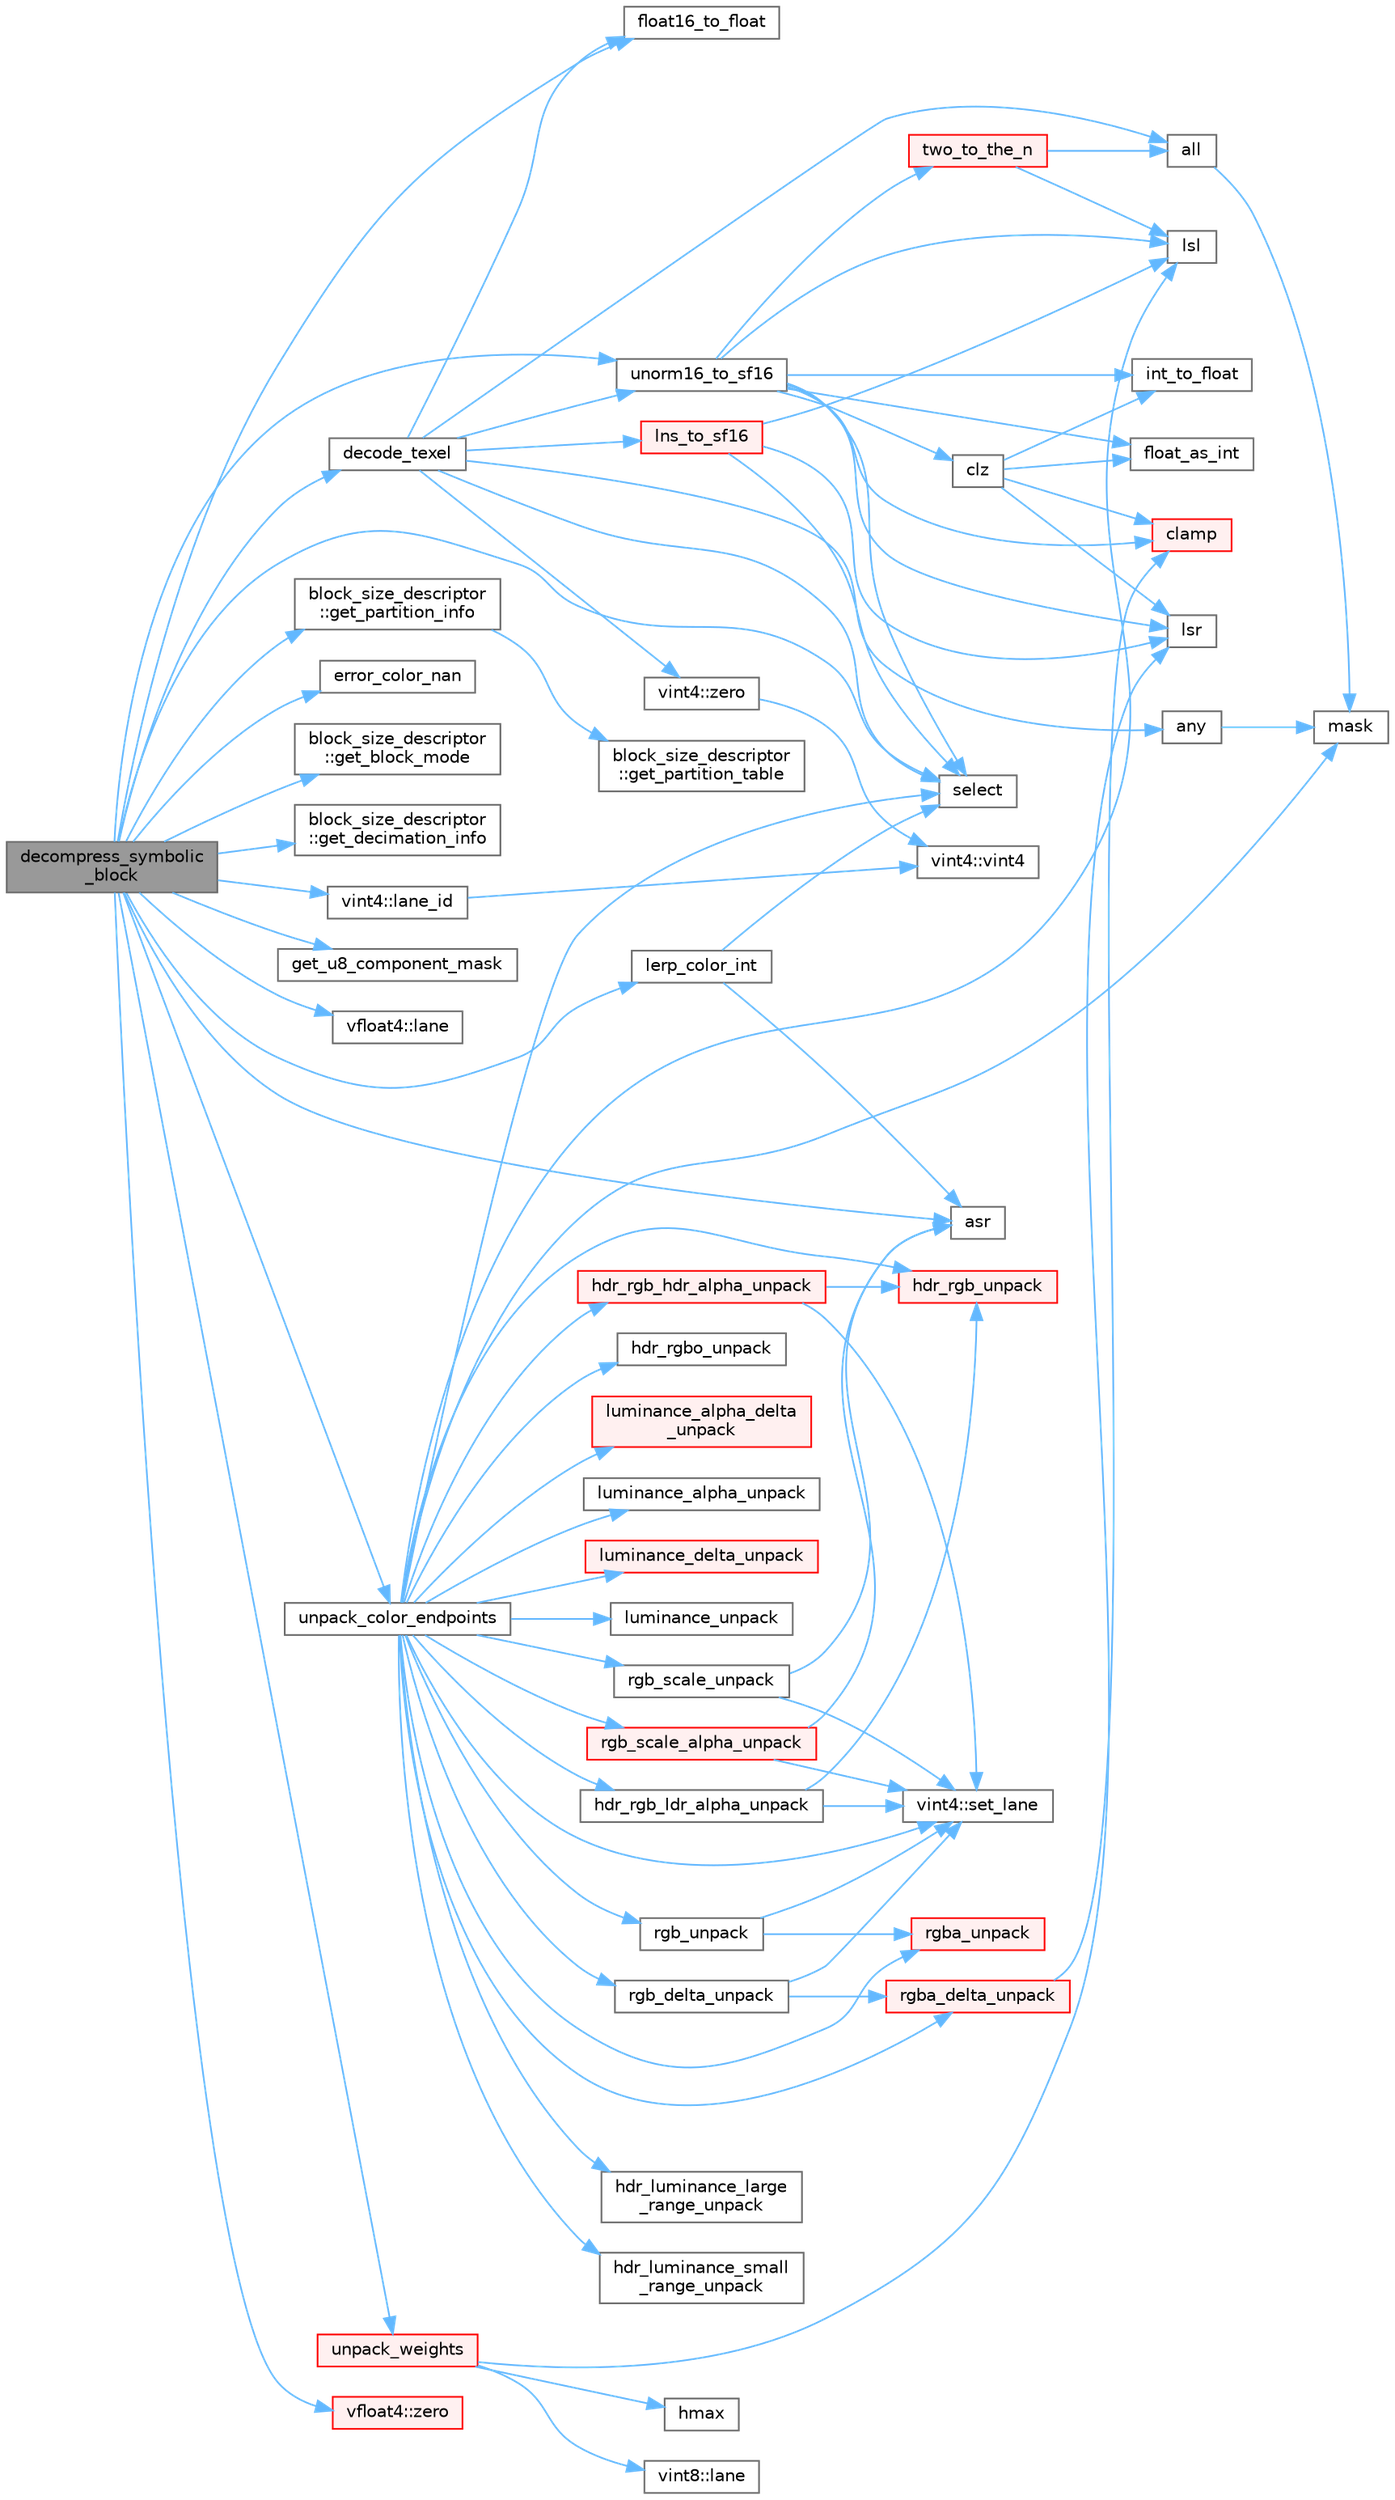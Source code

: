 digraph "decompress_symbolic_block"
{
 // LATEX_PDF_SIZE
  bgcolor="transparent";
  edge [fontname=Helvetica,fontsize=10,labelfontname=Helvetica,labelfontsize=10];
  node [fontname=Helvetica,fontsize=10,shape=box,height=0.2,width=0.4];
  rankdir="LR";
  Node1 [id="Node000001",label="decompress_symbolic\l_block",height=0.2,width=0.4,color="gray40", fillcolor="grey60", style="filled", fontcolor="black",tooltip="Decompress a symbolic block in to an image block."];
  Node1 -> Node2 [id="edge84_Node000001_Node000002",color="steelblue1",style="solid",tooltip=" "];
  Node2 [id="Node000002",label="asr",height=0.2,width=0.4,color="grey40", fillcolor="white", style="filled",URL="$astcenc__vecmathlib__avx2__8_8h.html#aff39374b256d568d084ba4fd2fed7819",tooltip="Arithmetic shift right."];
  Node1 -> Node3 [id="edge85_Node000001_Node000003",color="steelblue1",style="solid",tooltip=" "];
  Node3 [id="Node000003",label="decode_texel",height=0.2,width=0.4,color="grey40", fillcolor="white", style="filled",URL="$astcenc__decompress__symbolic_8cpp.html#a9389a206914c0bbd0cb8a5d065dc56fe",tooltip="Convert integer color value into a float value for the decoder."];
  Node3 -> Node4 [id="edge86_Node000003_Node000004",color="steelblue1",style="solid",tooltip=" "];
  Node4 [id="Node000004",label="all",height=0.2,width=0.4,color="grey40", fillcolor="white", style="filled",URL="$astcenc__vecmathlib__avx2__8_8h.html#ad93dff3341cbbeed568d4bd6dc4ef87c",tooltip="True if all lanes are enabled, false otherwise."];
  Node4 -> Node5 [id="edge87_Node000004_Node000005",color="steelblue1",style="solid",tooltip=" "];
  Node5 [id="Node000005",label="mask",height=0.2,width=0.4,color="grey40", fillcolor="white", style="filled",URL="$astcenc__vecmathlib__avx2__8_8h.html#ad922a3ed6098767968916265154b6f82",tooltip="Return a 8-bit mask code indicating mask status."];
  Node3 -> Node6 [id="edge88_Node000003_Node000006",color="steelblue1",style="solid",tooltip=" "];
  Node6 [id="Node000006",label="any",height=0.2,width=0.4,color="grey40", fillcolor="white", style="filled",URL="$astcenc__vecmathlib__avx2__8_8h.html#a1fcb81537a701f246e75fa622c2dd8ee",tooltip="True if any lanes are enabled, false otherwise."];
  Node6 -> Node5 [id="edge89_Node000006_Node000005",color="steelblue1",style="solid",tooltip=" "];
  Node3 -> Node7 [id="edge90_Node000003_Node000007",color="steelblue1",style="solid",tooltip=" "];
  Node7 [id="Node000007",label="float16_to_float",height=0.2,width=0.4,color="grey40", fillcolor="white", style="filled",URL="$astcenc__vecmathlib__neon__4_8h.html#afd7aa2069bdf377067c3abaca1256432",tooltip="Return a float value for a float16 vector."];
  Node3 -> Node8 [id="edge91_Node000003_Node000008",color="steelblue1",style="solid",tooltip=" "];
  Node8 [id="Node000008",label="lns_to_sf16",height=0.2,width=0.4,color="red", fillcolor="#FFF0F0", style="filled",URL="$astcenc__vecmathlib_8h.html#aa1ab2044e5354115ee71324e30fba1ed",tooltip="Convert 16-bit LNS to float16."];
  Node8 -> Node9 [id="edge92_Node000008_Node000009",color="steelblue1",style="solid",tooltip=" "];
  Node9 [id="Node000009",label="lsl",height=0.2,width=0.4,color="grey40", fillcolor="white", style="filled",URL="$astcenc__vecmathlib__avx2__8_8h.html#a86240f0fb5745ded88afe10d524c960f",tooltip="Logical shift left."];
  Node8 -> Node10 [id="edge93_Node000008_Node000010",color="steelblue1",style="solid",tooltip=" "];
  Node10 [id="Node000010",label="lsr",height=0.2,width=0.4,color="grey40", fillcolor="white", style="filled",URL="$astcenc__vecmathlib__avx2__8_8h.html#a0a3a7d755cec1c73d0ce9c50b33bc207",tooltip="Logical shift right."];
  Node8 -> Node12 [id="edge94_Node000008_Node000012",color="steelblue1",style="solid",tooltip=" "];
  Node12 [id="Node000012",label="select",height=0.2,width=0.4,color="grey40", fillcolor="white", style="filled",URL="$astcenc__vecmathlib__avx2__8_8h.html#a844ab5b69b84569f033be33bf5fb9fbc",tooltip="Return lanes from b if cond is set, else a."];
  Node3 -> Node12 [id="edge95_Node000003_Node000012",color="steelblue1",style="solid",tooltip=" "];
  Node3 -> Node13 [id="edge96_Node000003_Node000013",color="steelblue1",style="solid",tooltip=" "];
  Node13 [id="Node000013",label="unorm16_to_sf16",height=0.2,width=0.4,color="grey40", fillcolor="white", style="filled",URL="$astcenc__vecmathlib_8h.html#a478b1f2bc7a3589bfbe32b398583c502",tooltip="Convert unorm16 [0, 65535] to float16 in range [0, 1]."];
  Node13 -> Node14 [id="edge97_Node000013_Node000014",color="steelblue1",style="solid",tooltip=" "];
  Node14 [id="Node000014",label="clamp",height=0.2,width=0.4,color="red", fillcolor="#FFF0F0", style="filled",URL="$astcenc__vecmathlib__avx2__8_8h.html#ae91c0bb0ebd82ed2a7fa7aa915f6e76e",tooltip="Return the clamped value between min and max."];
  Node13 -> Node16 [id="edge98_Node000013_Node000016",color="steelblue1",style="solid",tooltip=" "];
  Node16 [id="Node000016",label="clz",height=0.2,width=0.4,color="grey40", fillcolor="white", style="filled",URL="$astcenc__vecmathlib_8h.html#ac4a249bd7ee357fb775d7f8ad8e22d91",tooltip="Count the leading zeros for each lane in a."];
  Node16 -> Node14 [id="edge99_Node000016_Node000014",color="steelblue1",style="solid",tooltip=" "];
  Node16 -> Node17 [id="edge100_Node000016_Node000017",color="steelblue1",style="solid",tooltip=" "];
  Node17 [id="Node000017",label="float_as_int",height=0.2,width=0.4,color="grey40", fillcolor="white", style="filled",URL="$astcenc__vecmathlib__avx2__8_8h.html#a5c2db475754d8da42d9b685a45c48ab8",tooltip="Return a float value as an integer bit pattern (i.e. no conversion)."];
  Node16 -> Node18 [id="edge101_Node000016_Node000018",color="steelblue1",style="solid",tooltip=" "];
  Node18 [id="Node000018",label="int_to_float",height=0.2,width=0.4,color="grey40", fillcolor="white", style="filled",URL="$astcenc__vecmathlib__avx2__8_8h.html#a3a2ce0fb403294db7fe126a6b3e87ab7",tooltip="Return a float value for an integer vector."];
  Node16 -> Node10 [id="edge102_Node000016_Node000010",color="steelblue1",style="solid",tooltip=" "];
  Node13 -> Node17 [id="edge103_Node000013_Node000017",color="steelblue1",style="solid",tooltip=" "];
  Node13 -> Node18 [id="edge104_Node000013_Node000018",color="steelblue1",style="solid",tooltip=" "];
  Node13 -> Node9 [id="edge105_Node000013_Node000009",color="steelblue1",style="solid",tooltip=" "];
  Node13 -> Node10 [id="edge106_Node000013_Node000010",color="steelblue1",style="solid",tooltip=" "];
  Node13 -> Node12 [id="edge107_Node000013_Node000012",color="steelblue1",style="solid",tooltip=" "];
  Node13 -> Node19 [id="edge108_Node000013_Node000019",color="steelblue1",style="solid",tooltip=" "];
  Node19 [id="Node000019",label="two_to_the_n",height=0.2,width=0.4,color="red", fillcolor="#FFF0F0", style="filled",URL="$astcenc__vecmathlib_8h.html#a0f5f1db8eeb374db2ffdaca1d0027aa0",tooltip="Return lanewise 2^a for each lane in a."];
  Node19 -> Node4 [id="edge109_Node000019_Node000004",color="steelblue1",style="solid",tooltip=" "];
  Node19 -> Node9 [id="edge110_Node000019_Node000009",color="steelblue1",style="solid",tooltip=" "];
  Node3 -> Node22 [id="edge111_Node000003_Node000022",color="steelblue1",style="solid",tooltip=" "];
  Node22 [id="Node000022",label="vint4::zero",height=0.2,width=0.4,color="grey40", fillcolor="white", style="filled",URL="$structvint4.html#a9dfa1c40a3c4dbc0858567dc629a80b8",tooltip="Factory that returns a vector of zeros."];
  Node22 -> Node23 [id="edge112_Node000022_Node000023",color="steelblue1",style="solid",tooltip=" "];
  Node23 [id="Node000023",label="vint4::vint4",height=0.2,width=0.4,color="grey40", fillcolor="white", style="filled",URL="$structvint4.html#a3315184e8bb4f0cf1ca8dcff1f57cdae",tooltip="Construct from zero-initialized value."];
  Node1 -> Node24 [id="edge113_Node000001_Node000024",color="steelblue1",style="solid",tooltip=" "];
  Node24 [id="Node000024",label="error_color_nan",height=0.2,width=0.4,color="grey40", fillcolor="white", style="filled",URL="$astcenc__decompress__symbolic_8cpp.html#ae3bd8201885791610ec22338320c146a",tooltip="Return an FP32 NaN value for use in error colors."];
  Node1 -> Node7 [id="edge114_Node000001_Node000007",color="steelblue1",style="solid",tooltip=" "];
  Node1 -> Node25 [id="edge115_Node000001_Node000025",color="steelblue1",style="solid",tooltip=" "];
  Node25 [id="Node000025",label="block_size_descriptor\l::get_block_mode",height=0.2,width=0.4,color="grey40", fillcolor="white", style="filled",URL="$structblock__size__descriptor.html#a13608eb55e48c96b6243f4830278ebf3",tooltip="Get the block mode structure for index block_mode."];
  Node1 -> Node26 [id="edge116_Node000001_Node000026",color="steelblue1",style="solid",tooltip=" "];
  Node26 [id="Node000026",label="block_size_descriptor\l::get_decimation_info",height=0.2,width=0.4,color="grey40", fillcolor="white", style="filled",URL="$structblock__size__descriptor.html#a688445f2f90b13188372d812baf8e02d",tooltip="Get the decimation info structure for index decimation_mode."];
  Node1 -> Node27 [id="edge117_Node000001_Node000027",color="steelblue1",style="solid",tooltip=" "];
  Node27 [id="Node000027",label="block_size_descriptor\l::get_partition_info",height=0.2,width=0.4,color="grey40", fillcolor="white", style="filled",URL="$structblock__size__descriptor.html#aa9dfc7b23c8b5e6c71e956e2e39fff74",tooltip="Get the partition info structure for a given partition count and seed."];
  Node27 -> Node28 [id="edge118_Node000027_Node000028",color="steelblue1",style="solid",tooltip=" "];
  Node28 [id="Node000028",label="block_size_descriptor\l::get_partition_table",height=0.2,width=0.4,color="grey40", fillcolor="white", style="filled",URL="$structblock__size__descriptor.html#a6d0c429d925ab011c22ab28b5807c368",tooltip="Get the partition info table for a given partition count."];
  Node1 -> Node29 [id="edge119_Node000001_Node000029",color="steelblue1",style="solid",tooltip=" "];
  Node29 [id="Node000029",label="get_u8_component_mask",height=0.2,width=0.4,color="grey40", fillcolor="white", style="filled",URL="$astcenc__internal_8h.html#ae5b8f23d2bc3cab55806e21c091b1381",tooltip="Get a vector mask indicating lanes decompressing into a UNORM8 value."];
  Node1 -> Node30 [id="edge120_Node000001_Node000030",color="steelblue1",style="solid",tooltip=" "];
  Node30 [id="Node000030",label="vfloat4::lane",height=0.2,width=0.4,color="grey40", fillcolor="white", style="filled",URL="$structvfloat4.html#a04462a7815432c6bc3ce1b5e5d11e4fc",tooltip="Get the scalar value of a single lane."];
  Node1 -> Node31 [id="edge121_Node000001_Node000031",color="steelblue1",style="solid",tooltip=" "];
  Node31 [id="Node000031",label="vint4::lane_id",height=0.2,width=0.4,color="grey40", fillcolor="white", style="filled",URL="$structvint4.html#a21e3d111e37da1aaaeb5ba21a831c863",tooltip="Factory that returns a vector containing the lane IDs."];
  Node31 -> Node23 [id="edge122_Node000031_Node000023",color="steelblue1",style="solid",tooltip=" "];
  Node1 -> Node32 [id="edge123_Node000001_Node000032",color="steelblue1",style="solid",tooltip=" "];
  Node32 [id="Node000032",label="lerp_color_int",height=0.2,width=0.4,color="grey40", fillcolor="white", style="filled",URL="$astcenc__decompress__symbolic_8cpp.html#ae5360e637f5ba7f34bc952c0112f4e8e",tooltip="Functions to decompress a symbolic block."];
  Node32 -> Node2 [id="edge124_Node000032_Node000002",color="steelblue1",style="solid",tooltip=" "];
  Node32 -> Node12 [id="edge125_Node000032_Node000012",color="steelblue1",style="solid",tooltip=" "];
  Node1 -> Node12 [id="edge126_Node000001_Node000012",color="steelblue1",style="solid",tooltip=" "];
  Node1 -> Node13 [id="edge127_Node000001_Node000013",color="steelblue1",style="solid",tooltip=" "];
  Node1 -> Node33 [id="edge128_Node000001_Node000033",color="steelblue1",style="solid",tooltip=" "];
  Node33 [id="Node000033",label="unpack_color_endpoints",height=0.2,width=0.4,color="grey40", fillcolor="white", style="filled",URL="$astcenc__color__unquantize_8cpp.html#ab9b659180fb522b05391892336dbc095",tooltip="Unpack a single pair of encoded endpoints."];
  Node33 -> Node34 [id="edge129_Node000033_Node000034",color="steelblue1",style="solid",tooltip=" "];
  Node34 [id="Node000034",label="hdr_luminance_large\l_range_unpack",height=0.2,width=0.4,color="grey40", fillcolor="white", style="filled",URL="$astcenc__color__unquantize_8cpp.html#aa2c0643330441f9232c720d4acd01552",tooltip="Unpack an HDR L (large range) direct encoding."];
  Node33 -> Node35 [id="edge130_Node000033_Node000035",color="steelblue1",style="solid",tooltip=" "];
  Node35 [id="Node000035",label="hdr_luminance_small\l_range_unpack",height=0.2,width=0.4,color="grey40", fillcolor="white", style="filled",URL="$astcenc__color__unquantize_8cpp.html#ac9b70bb1bd214dee745ded9bcb04742e",tooltip="Unpack an HDR L (small range) direct encoding."];
  Node33 -> Node36 [id="edge131_Node000033_Node000036",color="steelblue1",style="solid",tooltip=" "];
  Node36 [id="Node000036",label="hdr_rgb_hdr_alpha_unpack",height=0.2,width=0.4,color="red", fillcolor="#FFF0F0", style="filled",URL="$astcenc__color__unquantize_8cpp.html#aded0cdfa2613a96d69299785784bfa7e",tooltip="Unpack an HDR RGBA direct encoding."];
  Node36 -> Node38 [id="edge132_Node000036_Node000038",color="steelblue1",style="solid",tooltip=" "];
  Node38 [id="Node000038",label="hdr_rgb_unpack",height=0.2,width=0.4,color="red", fillcolor="#FFF0F0", style="filled",URL="$astcenc__color__unquantize_8cpp.html#ade2461b695d17d056a56c091736a9cc9",tooltip="Unpack an HDR RGB direct encoding."];
  Node36 -> Node40 [id="edge133_Node000036_Node000040",color="steelblue1",style="solid",tooltip=" "];
  Node40 [id="Node000040",label="vint4::set_lane",height=0.2,width=0.4,color="grey40", fillcolor="white", style="filled",URL="$structvint4.html#a1e438bb142ad09e372b0834acd0c0b68",tooltip="Set the scalar value of a single lane."];
  Node33 -> Node41 [id="edge134_Node000033_Node000041",color="steelblue1",style="solid",tooltip=" "];
  Node41 [id="Node000041",label="hdr_rgb_ldr_alpha_unpack",height=0.2,width=0.4,color="grey40", fillcolor="white", style="filled",URL="$astcenc__color__unquantize_8cpp.html#aa7a2e2f7b578cb97b5ade543c8db2614",tooltip="Unpack an HDR RGB + LDR A direct encoding."];
  Node41 -> Node38 [id="edge135_Node000041_Node000038",color="steelblue1",style="solid",tooltip=" "];
  Node41 -> Node40 [id="edge136_Node000041_Node000040",color="steelblue1",style="solid",tooltip=" "];
  Node33 -> Node38 [id="edge137_Node000033_Node000038",color="steelblue1",style="solid",tooltip=" "];
  Node33 -> Node42 [id="edge138_Node000033_Node000042",color="steelblue1",style="solid",tooltip=" "];
  Node42 [id="Node000042",label="hdr_rgbo_unpack",height=0.2,width=0.4,color="grey40", fillcolor="white", style="filled",URL="$astcenc__color__unquantize_8cpp.html#ab52d36b55d82a9b3a149429ed6d5332c",tooltip="Unpack an HDR RGB + offset encoding."];
  Node33 -> Node9 [id="edge139_Node000033_Node000009",color="steelblue1",style="solid",tooltip=" "];
  Node33 -> Node43 [id="edge140_Node000033_Node000043",color="steelblue1",style="solid",tooltip=" "];
  Node43 [id="Node000043",label="luminance_alpha_delta\l_unpack",height=0.2,width=0.4,color="red", fillcolor="#FFF0F0", style="filled",URL="$astcenc__color__unquantize_8cpp.html#a3b8032ce212a167d91be041c0226cb3a",tooltip="Unpack an LDR LA color that uses delta encoding."];
  Node33 -> Node44 [id="edge141_Node000033_Node000044",color="steelblue1",style="solid",tooltip=" "];
  Node44 [id="Node000044",label="luminance_alpha_unpack",height=0.2,width=0.4,color="grey40", fillcolor="white", style="filled",URL="$astcenc__color__unquantize_8cpp.html#a7de49dc5d2c25680d4beeaf389c7ee05",tooltip="Unpack an LDR LA color that uses direct encoding."];
  Node33 -> Node45 [id="edge142_Node000033_Node000045",color="steelblue1",style="solid",tooltip=" "];
  Node45 [id="Node000045",label="luminance_delta_unpack",height=0.2,width=0.4,color="red", fillcolor="#FFF0F0", style="filled",URL="$astcenc__color__unquantize_8cpp.html#aef3d7e05db47fe6589797a1abde0ece1",tooltip="Unpack an LDR L color that uses delta encoding."];
  Node33 -> Node47 [id="edge143_Node000033_Node000047",color="steelblue1",style="solid",tooltip=" "];
  Node47 [id="Node000047",label="luminance_unpack",height=0.2,width=0.4,color="grey40", fillcolor="white", style="filled",URL="$astcenc__color__unquantize_8cpp.html#a4b46bc42a37e5286f564c7bcdf1d26a7",tooltip="Unpack an LDR L color that uses direct encoding."];
  Node33 -> Node5 [id="edge144_Node000033_Node000005",color="steelblue1",style="solid",tooltip=" "];
  Node33 -> Node48 [id="edge145_Node000033_Node000048",color="steelblue1",style="solid",tooltip=" "];
  Node48 [id="Node000048",label="rgb_delta_unpack",height=0.2,width=0.4,color="grey40", fillcolor="white", style="filled",URL="$astcenc__color__unquantize_8cpp.html#a09b179400bc4fa4d90e9b093380e5541",tooltip="Unpack an LDR RGB color that uses delta encoding."];
  Node48 -> Node49 [id="edge146_Node000048_Node000049",color="steelblue1",style="solid",tooltip=" "];
  Node49 [id="Node000049",label="rgba_delta_unpack",height=0.2,width=0.4,color="red", fillcolor="#FFF0F0", style="filled",URL="$astcenc__color__unquantize_8cpp.html#abb9e5b31fe822e7e3ab0757f1989a321",tooltip="Unpack an LDR RGBA color that uses delta encoding."];
  Node49 -> Node14 [id="edge147_Node000049_Node000014",color="steelblue1",style="solid",tooltip=" "];
  Node48 -> Node40 [id="edge148_Node000048_Node000040",color="steelblue1",style="solid",tooltip=" "];
  Node33 -> Node54 [id="edge149_Node000033_Node000054",color="steelblue1",style="solid",tooltip=" "];
  Node54 [id="Node000054",label="rgb_scale_alpha_unpack",height=0.2,width=0.4,color="red", fillcolor="#FFF0F0", style="filled",URL="$astcenc__color__unquantize_8cpp.html#aab96eda6a634d4d49db5d672ec7b4521",tooltip="Unpack an LDR RGBA color that uses scaled encoding."];
  Node54 -> Node2 [id="edge150_Node000054_Node000002",color="steelblue1",style="solid",tooltip=" "];
  Node54 -> Node40 [id="edge151_Node000054_Node000040",color="steelblue1",style="solid",tooltip=" "];
  Node33 -> Node55 [id="edge152_Node000033_Node000055",color="steelblue1",style="solid",tooltip=" "];
  Node55 [id="Node000055",label="rgb_scale_unpack",height=0.2,width=0.4,color="grey40", fillcolor="white", style="filled",URL="$astcenc__color__unquantize_8cpp.html#af892d5217804e7cd7087fb7791c86c53",tooltip="Unpack an LDR RGB color that uses scaled encoding."];
  Node55 -> Node2 [id="edge153_Node000055_Node000002",color="steelblue1",style="solid",tooltip=" "];
  Node55 -> Node40 [id="edge154_Node000055_Node000040",color="steelblue1",style="solid",tooltip=" "];
  Node33 -> Node56 [id="edge155_Node000033_Node000056",color="steelblue1",style="solid",tooltip=" "];
  Node56 [id="Node000056",label="rgb_unpack",height=0.2,width=0.4,color="grey40", fillcolor="white", style="filled",URL="$astcenc__color__unquantize_8cpp.html#ae84a3a83b3f1dbe4288ee4054ded6419",tooltip="Unpack an LDR RGB color that uses direct encoding."];
  Node56 -> Node57 [id="edge156_Node000056_Node000057",color="steelblue1",style="solid",tooltip=" "];
  Node57 [id="Node000057",label="rgba_unpack",height=0.2,width=0.4,color="red", fillcolor="#FFF0F0", style="filled",URL="$astcenc__color__unquantize_8cpp.html#aa8f902332b94b93405c7496b1b3838ba",tooltip="Unpack an LDR RGBA color that uses direct encoding."];
  Node56 -> Node40 [id="edge157_Node000056_Node000040",color="steelblue1",style="solid",tooltip=" "];
  Node33 -> Node49 [id="edge158_Node000033_Node000049",color="steelblue1",style="solid",tooltip=" "];
  Node33 -> Node57 [id="edge159_Node000033_Node000057",color="steelblue1",style="solid",tooltip=" "];
  Node33 -> Node12 [id="edge160_Node000033_Node000012",color="steelblue1",style="solid",tooltip=" "];
  Node33 -> Node40 [id="edge161_Node000033_Node000040",color="steelblue1",style="solid",tooltip=" "];
  Node1 -> Node58 [id="edge162_Node000001_Node000058",color="steelblue1",style="solid",tooltip=" "];
  Node58 [id="Node000058",label="unpack_weights",height=0.2,width=0.4,color="red", fillcolor="#FFF0F0", style="filled",URL="$astcenc__decompress__symbolic_8cpp.html#aec197676ba4b10bf63a6523a775530d8",tooltip="Unpack a set of quantized and decimated weights."];
  Node58 -> Node59 [id="edge163_Node000058_Node000059",color="steelblue1",style="solid",tooltip=" "];
  Node59 [id="Node000059",label="hmax",height=0.2,width=0.4,color="grey40", fillcolor="white", style="filled",URL="$astcenc__vecmathlib__avx2__8_8h.html#a516a2f0d872381b8c7c047845a90c9a3",tooltip="Return the horizontal maximum of a vector."];
  Node58 -> Node60 [id="edge164_Node000058_Node000060",color="steelblue1",style="solid",tooltip=" "];
  Node60 [id="Node000060",label="vint8::lane",height=0.2,width=0.4,color="grey40", fillcolor="white", style="filled",URL="$structvint8.html#a2e1f0c785f4899e1b7912f2580b9f77c",tooltip="Get the scalar from a single lane."];
  Node58 -> Node10 [id="edge165_Node000058_Node000010",color="steelblue1",style="solid",tooltip=" "];
  Node1 -> Node65 [id="edge166_Node000001_Node000065",color="steelblue1",style="solid",tooltip=" "];
  Node65 [id="Node000065",label="vfloat4::zero",height=0.2,width=0.4,color="red", fillcolor="#FFF0F0", style="filled",URL="$structvfloat4.html#a04b5f338012dab6be0b2bd7910fcbcae",tooltip="Factory that returns a vector of zeros."];
}
